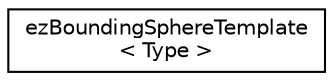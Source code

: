 digraph "Graphical Class Hierarchy"
{
 // LATEX_PDF_SIZE
  edge [fontname="Helvetica",fontsize="10",labelfontname="Helvetica",labelfontsize="10"];
  node [fontname="Helvetica",fontsize="10",shape=record];
  rankdir="LR";
  Node0 [label="ezBoundingSphereTemplate\l\< Type \>",height=0.2,width=0.4,color="black", fillcolor="white", style="filled",URL="$d2/d50/classez_bounding_sphere_template.htm",tooltip="An implementation of a bounding sphere."];
}
